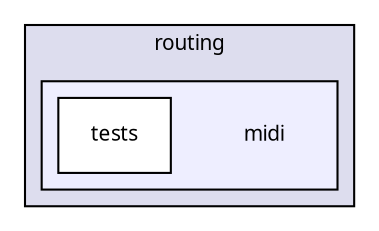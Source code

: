 digraph "src/kernel/routing/midi" {
  compound=true
  node [ fontsize="10", fontname="Sans"];
  edge [ labelfontsize="10", labelfontname="Sans"];
  subgraph clusterdir_02be4fa82aae8ff4c4cc45bceb47856f {
    graph [ bgcolor="#ddddee", pencolor="black", label="routing" fontname="Sans", fontsize="10", URL="dir_02be4fa82aae8ff4c4cc45bceb47856f.html"]
  subgraph clusterdir_9991dc3f13b86ed5072092a2559a4881 {
    graph [ bgcolor="#eeeeff", pencolor="black", label="" URL="dir_9991dc3f13b86ed5072092a2559a4881.html"];
    dir_9991dc3f13b86ed5072092a2559a4881 [shape=plaintext label="midi"];
    dir_8ee8f6b640f4690c3ec10d7bf1c91fbf [shape=box label="tests" color="black" fillcolor="white" style="filled" URL="dir_8ee8f6b640f4690c3ec10d7bf1c91fbf.html"];
  }
  }
}
